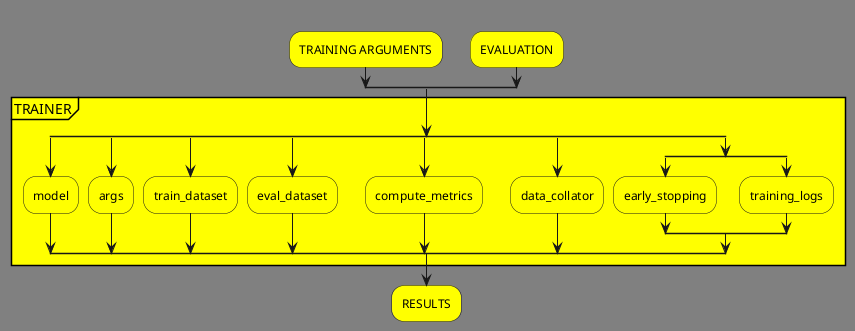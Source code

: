 @startuml cnn4

<style>
activityDiagram {
  BackgroundColor #FFFF00
  BorderColor #33668E
  FontColor #000000
  FontName arial
}

document {
   BackgroundColor gray
}
</style>
split
    -[hidden]->
    :TRAINING ARGUMENTS;
split again
    -[hidden]->
    :EVALUATION;
end split
partition TRAINER {
    split
        :model;
    split again
        :args;
    split again
        :train_dataset;
    split again
        :eval_dataset;
    split again
        :compute_metrics;
    split again
        :data_collator;
    split again
        split
            :early_stopping;
        split again
            :training_logs;
        end split
    end split
}
:RESULTS;
@enduml
